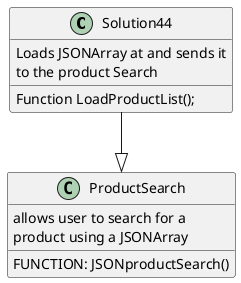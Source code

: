 @startuml
'https://plantuml.com/sequence-diagram

class Solution44{
Loads JSONArray at and sends it
to the product Search
Function LoadProductList();
}

class ProductSearch{
allows user to search for a
product using a JSONArray
FUNCTION: JSONproductSearch()
}

Solution44--|>ProductSearch
@enduml